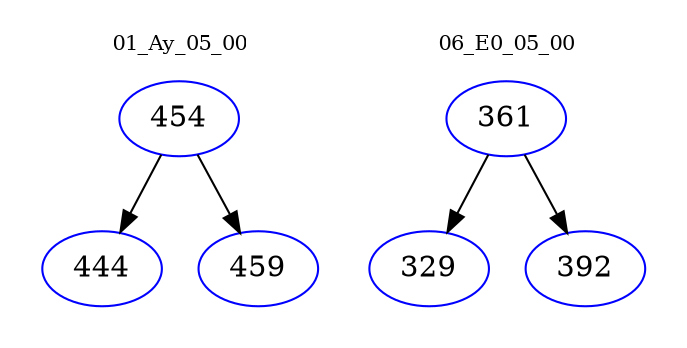 digraph{
subgraph cluster_0 {
color = white
label = "01_Ay_05_00";
fontsize=10;
T0_454 [label="454", color="blue"]
T0_454 -> T0_444 [color="black"]
T0_444 [label="444", color="blue"]
T0_454 -> T0_459 [color="black"]
T0_459 [label="459", color="blue"]
}
subgraph cluster_1 {
color = white
label = "06_E0_05_00";
fontsize=10;
T1_361 [label="361", color="blue"]
T1_361 -> T1_329 [color="black"]
T1_329 [label="329", color="blue"]
T1_361 -> T1_392 [color="black"]
T1_392 [label="392", color="blue"]
}
}
